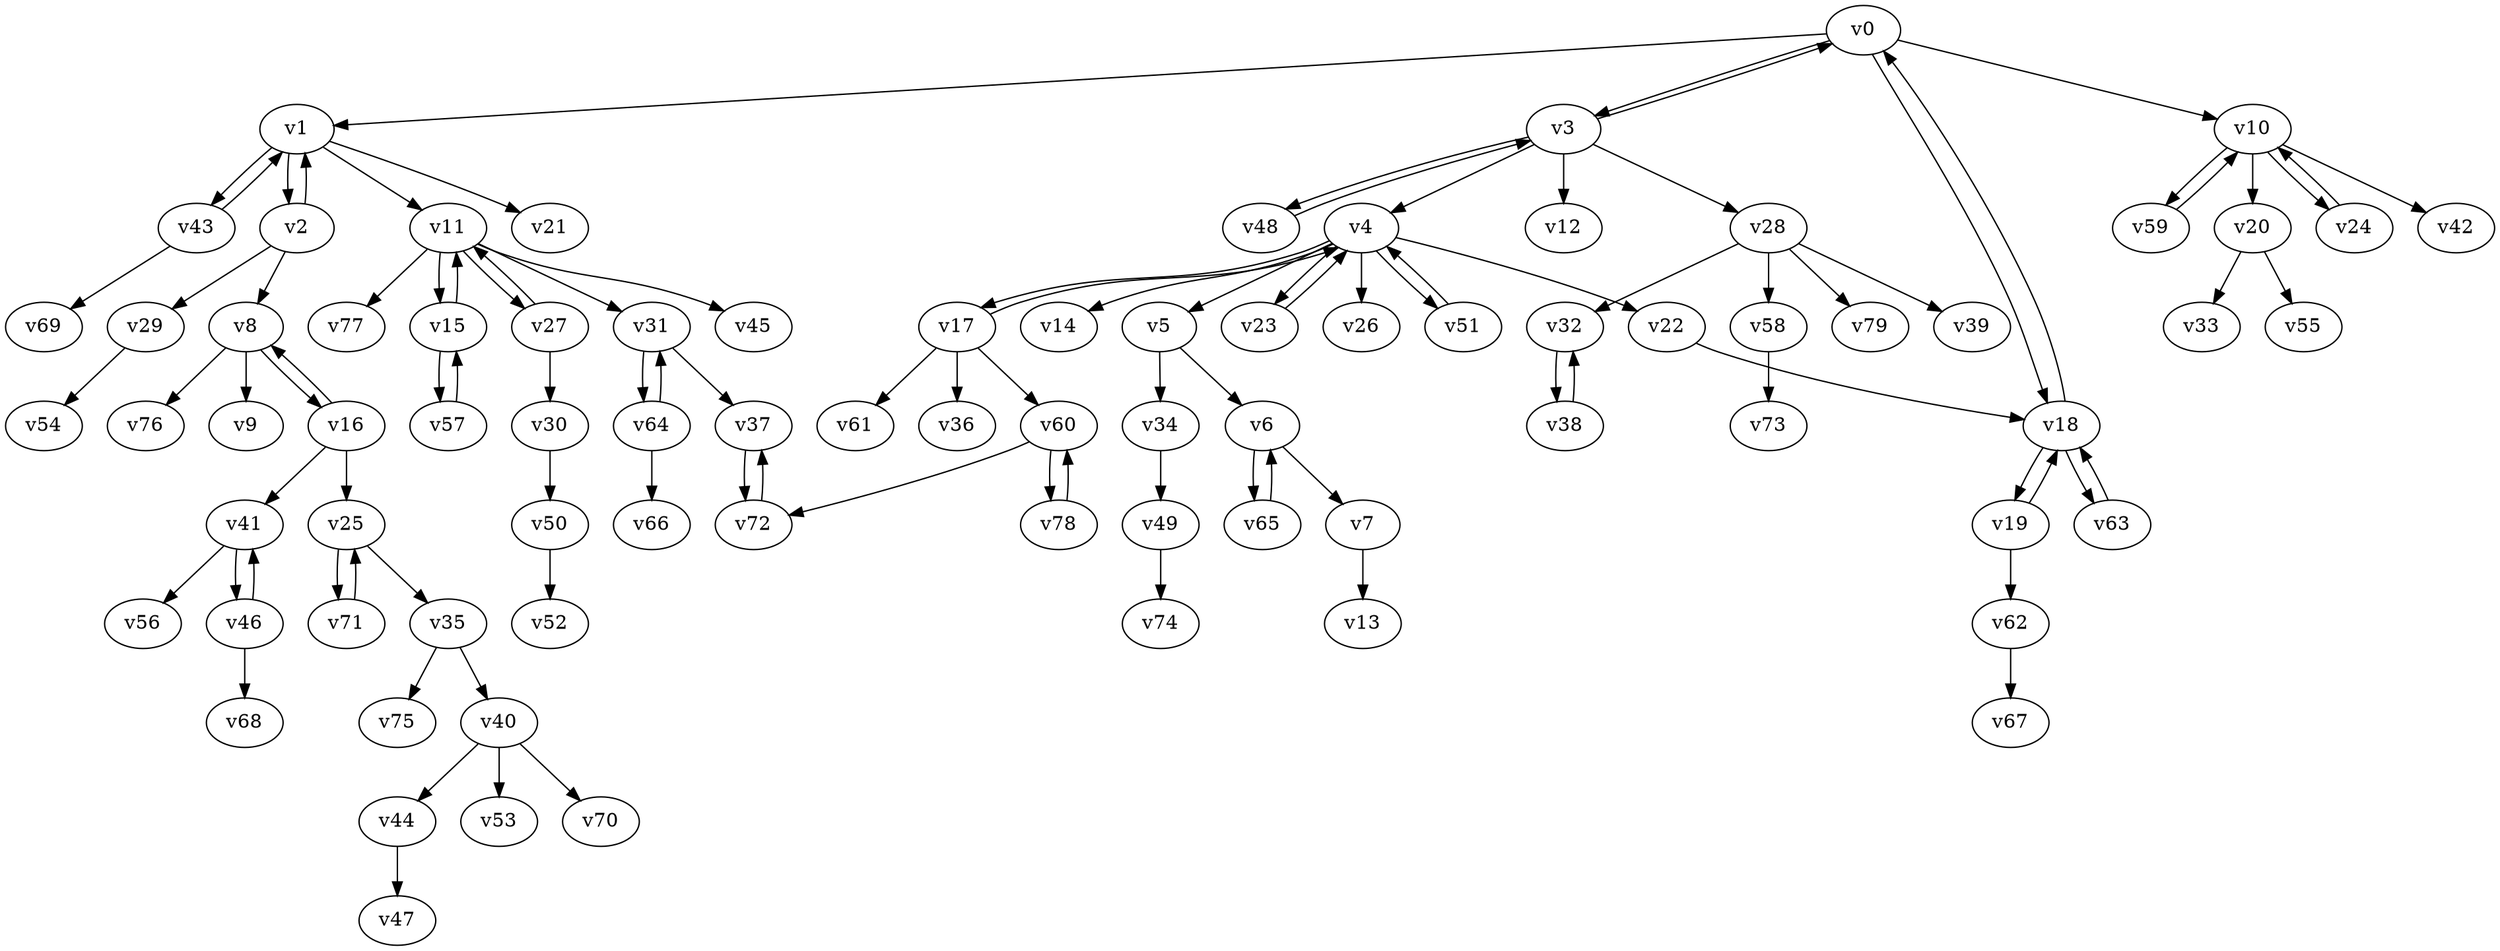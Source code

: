 digraph test105 {
    v0 [name="v0", player=0, weight=2];
    v1 [name="v1", player=1, weight=5];
    v2 [name="v2", player=0, weight=0];
    v3 [name="v3", player=1, weight=6];
    v4 [name="v4", player=0, weight=12];
    v5 [name="v5", player=1, weight=11];
    v6 [name="v6", player=0, weight=17];
    v7 [name="v7", player=1, weight=9];
    v8 [name="v8", player=0, weight=9];
    v9 [name="v9", player=1, weight=13];
    v10 [name="v10", player=0, weight=9];
    v11 [name="v11", player=1, weight=8];
    v12 [name="v12", player=0, weight=0];
    v13 [name="v13", player=1, weight=7];
    v14 [name="v14", player=0, weight=17];
    v15 [name="v15", player=1, weight=8];
    v16 [name="v16", player=0, weight=16];
    v17 [name="v17", player=1, weight=10];
    v18 [name="v18", player=0, weight=8];
    v19 [name="v19", player=1, weight=3];
    v20 [name="v20", player=0, weight=9];
    v21 [name="v21", player=1, weight=9];
    v22 [name="v22", player=0, weight=-1];
    v23 [name="v23", player=1, weight=5];
    v24 [name="v24", player=0, weight=13];
    v25 [name="v25", player=1, weight=10];
    v26 [name="v26", player=0, weight=3];
    v27 [name="v27", player=1, weight=5];
    v28 [name="v28", player=0, weight=15];
    v29 [name="v29", player=1, weight=4];
    v30 [name="v30", player=0, weight=6];
    v31 [name="v31", player=1, weight=5];
    v32 [name="v32", player=0, weight=12];
    v33 [name="v33", player=1, weight=4];
    v34 [name="v34", player=0, weight=6];
    v35 [name="v35", player=1, weight=3];
    v36 [name="v36", player=0, weight=8];
    v37 [name="v37", player=1, weight=13];
    v38 [name="v38", player=0, weight=0];
    v39 [name="v39", player=1, weight=10];
    v40 [name="v40", player=0, weight=-1];
    v41 [name="v41", player=1, weight=9];
    v42 [name="v42", player=0, weight=6];
    v43 [name="v43", player=1, weight=9];
    v44 [name="v44", player=0, weight=-2];
    v45 [name="v45", player=1, weight=7];
    v46 [name="v46", player=0, weight=5];
    v47 [name="v47", player=1, weight=8];
    v48 [name="v48", player=0, weight=12];
    v49 [name="v49", player=1, weight=3];
    v50 [name="v50", player=0, weight=12];
    v51 [name="v51", player=1, weight=6];
    v52 [name="v52", player=0, weight=15];
    v53 [name="v53", player=1, weight=9];
    v54 [name="v54", player=0, weight=12];
    v55 [name="v55", player=1, weight=8];
    v56 [name="v56", player=0, weight=12];
    v57 [name="v57", player=1, weight=7];
    v58 [name="v58", player=0, weight=5];
    v59 [name="v59", player=1, weight=3];
    v60 [name="v60", player=0, weight=0];
    v61 [name="v61", player=1, weight=3];
    v62 [name="v62", player=0, weight=-2];
    v63 [name="v63", player=1, weight=3];
    v64 [name="v64", player=0, weight=-1];
    v65 [name="v65", player=1, weight=2];
    v66 [name="v66", player=0, weight=7];
    v67 [name="v67", player=1, weight=10];
    v68 [name="v68", player=0, weight=14];
    v69 [name="v69", player=1, weight=0];
    v70 [name="v70", player=0, weight=12];
    v71 [name="v71", player=1, weight=7];
    v72 [name="v72", player=0, weight=-1];
    v73 [name="v73", player=1, weight=4];
    v74 [name="v74", player=0, weight=4];
    v75 [name="v75", player=1, weight=4];
    v76 [name="v76", player=0, weight=4];
    v77 [name="v77", player=1, weight=1];
    v78 [name="v78", player=0, weight=11];
    v79 [name="v79", player=1, weight=10];
    v0 -> v1;
    v1 -> v2;
    v2 -> v1;
    v0 -> v3;
    v3 -> v0;
    v3 -> v4;
    v4 -> v5;
    v5 -> v6;
    v6 -> v7;
    v2 -> v8;
    v8 -> v9;
    v0 -> v10;
    v1 -> v11;
    v3 -> v12;
    v7 -> v13;
    v4 -> v14;
    v11 -> v15;
    v15 -> v11;
    v8 -> v16;
    v16 -> v8;
    v4 -> v17;
    v17 -> v4;
    v0 -> v18;
    v18 -> v0;
    v18 -> v19;
    v19 -> v18;
    v10 -> v20;
    v1 -> v21;
    v4 -> v22;
    v4 -> v23;
    v23 -> v4;
    v10 -> v24;
    v24 -> v10;
    v16 -> v25;
    v4 -> v26;
    v11 -> v27;
    v27 -> v11;
    v3 -> v28;
    v2 -> v29;
    v27 -> v30;
    v11 -> v31;
    v28 -> v32;
    v20 -> v33;
    v5 -> v34;
    v25 -> v35;
    v17 -> v36;
    v31 -> v37;
    v32 -> v38;
    v38 -> v32;
    v28 -> v39;
    v35 -> v40;
    v16 -> v41;
    v10 -> v42;
    v1 -> v43;
    v43 -> v1;
    v40 -> v44;
    v11 -> v45;
    v41 -> v46;
    v46 -> v41;
    v44 -> v47;
    v3 -> v48;
    v48 -> v3;
    v34 -> v49;
    v30 -> v50;
    v4 -> v51;
    v51 -> v4;
    v50 -> v52;
    v40 -> v53;
    v29 -> v54;
    v20 -> v55;
    v41 -> v56;
    v15 -> v57;
    v57 -> v15;
    v28 -> v58;
    v10 -> v59;
    v59 -> v10;
    v17 -> v60;
    v17 -> v61;
    v19 -> v62;
    v18 -> v63;
    v63 -> v18;
    v31 -> v64;
    v64 -> v31;
    v6 -> v65;
    v65 -> v6;
    v64 -> v66;
    v62 -> v67;
    v46 -> v68;
    v43 -> v69;
    v40 -> v70;
    v25 -> v71;
    v71 -> v25;
    v37 -> v72;
    v72 -> v37;
    v58 -> v73;
    v49 -> v74;
    v35 -> v75;
    v8 -> v76;
    v11 -> v77;
    v60 -> v78;
    v78 -> v60;
    v28 -> v79;
    v22 -> v18;
    v60 -> v72;
}
